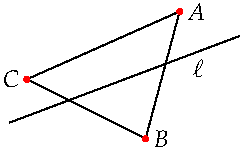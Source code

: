 settings.tex="pdflatex";

texpreamble("\usepackage{amsmath}
\usepackage{amsthm,amssymb}
\usepackage{mathpazo}
\usepackage[svgnames]{xcolor}
");
import graph;

size(120,75,IgnoreAspect);

path ell=-dir(20)--dir(20);

pair A=0.7dir(50);
pair C=0.8dir(180);
pair B=0.5*dir(290);

draw(Label("$\ell$",Relative(0.8)),ell);
draw(A--B--C--cycle);

dot(Label("$A$",black),A,E,red);
dot(Label("$B$",black),B,E,red);
dot(Label("$C$",black),C,W,red);

